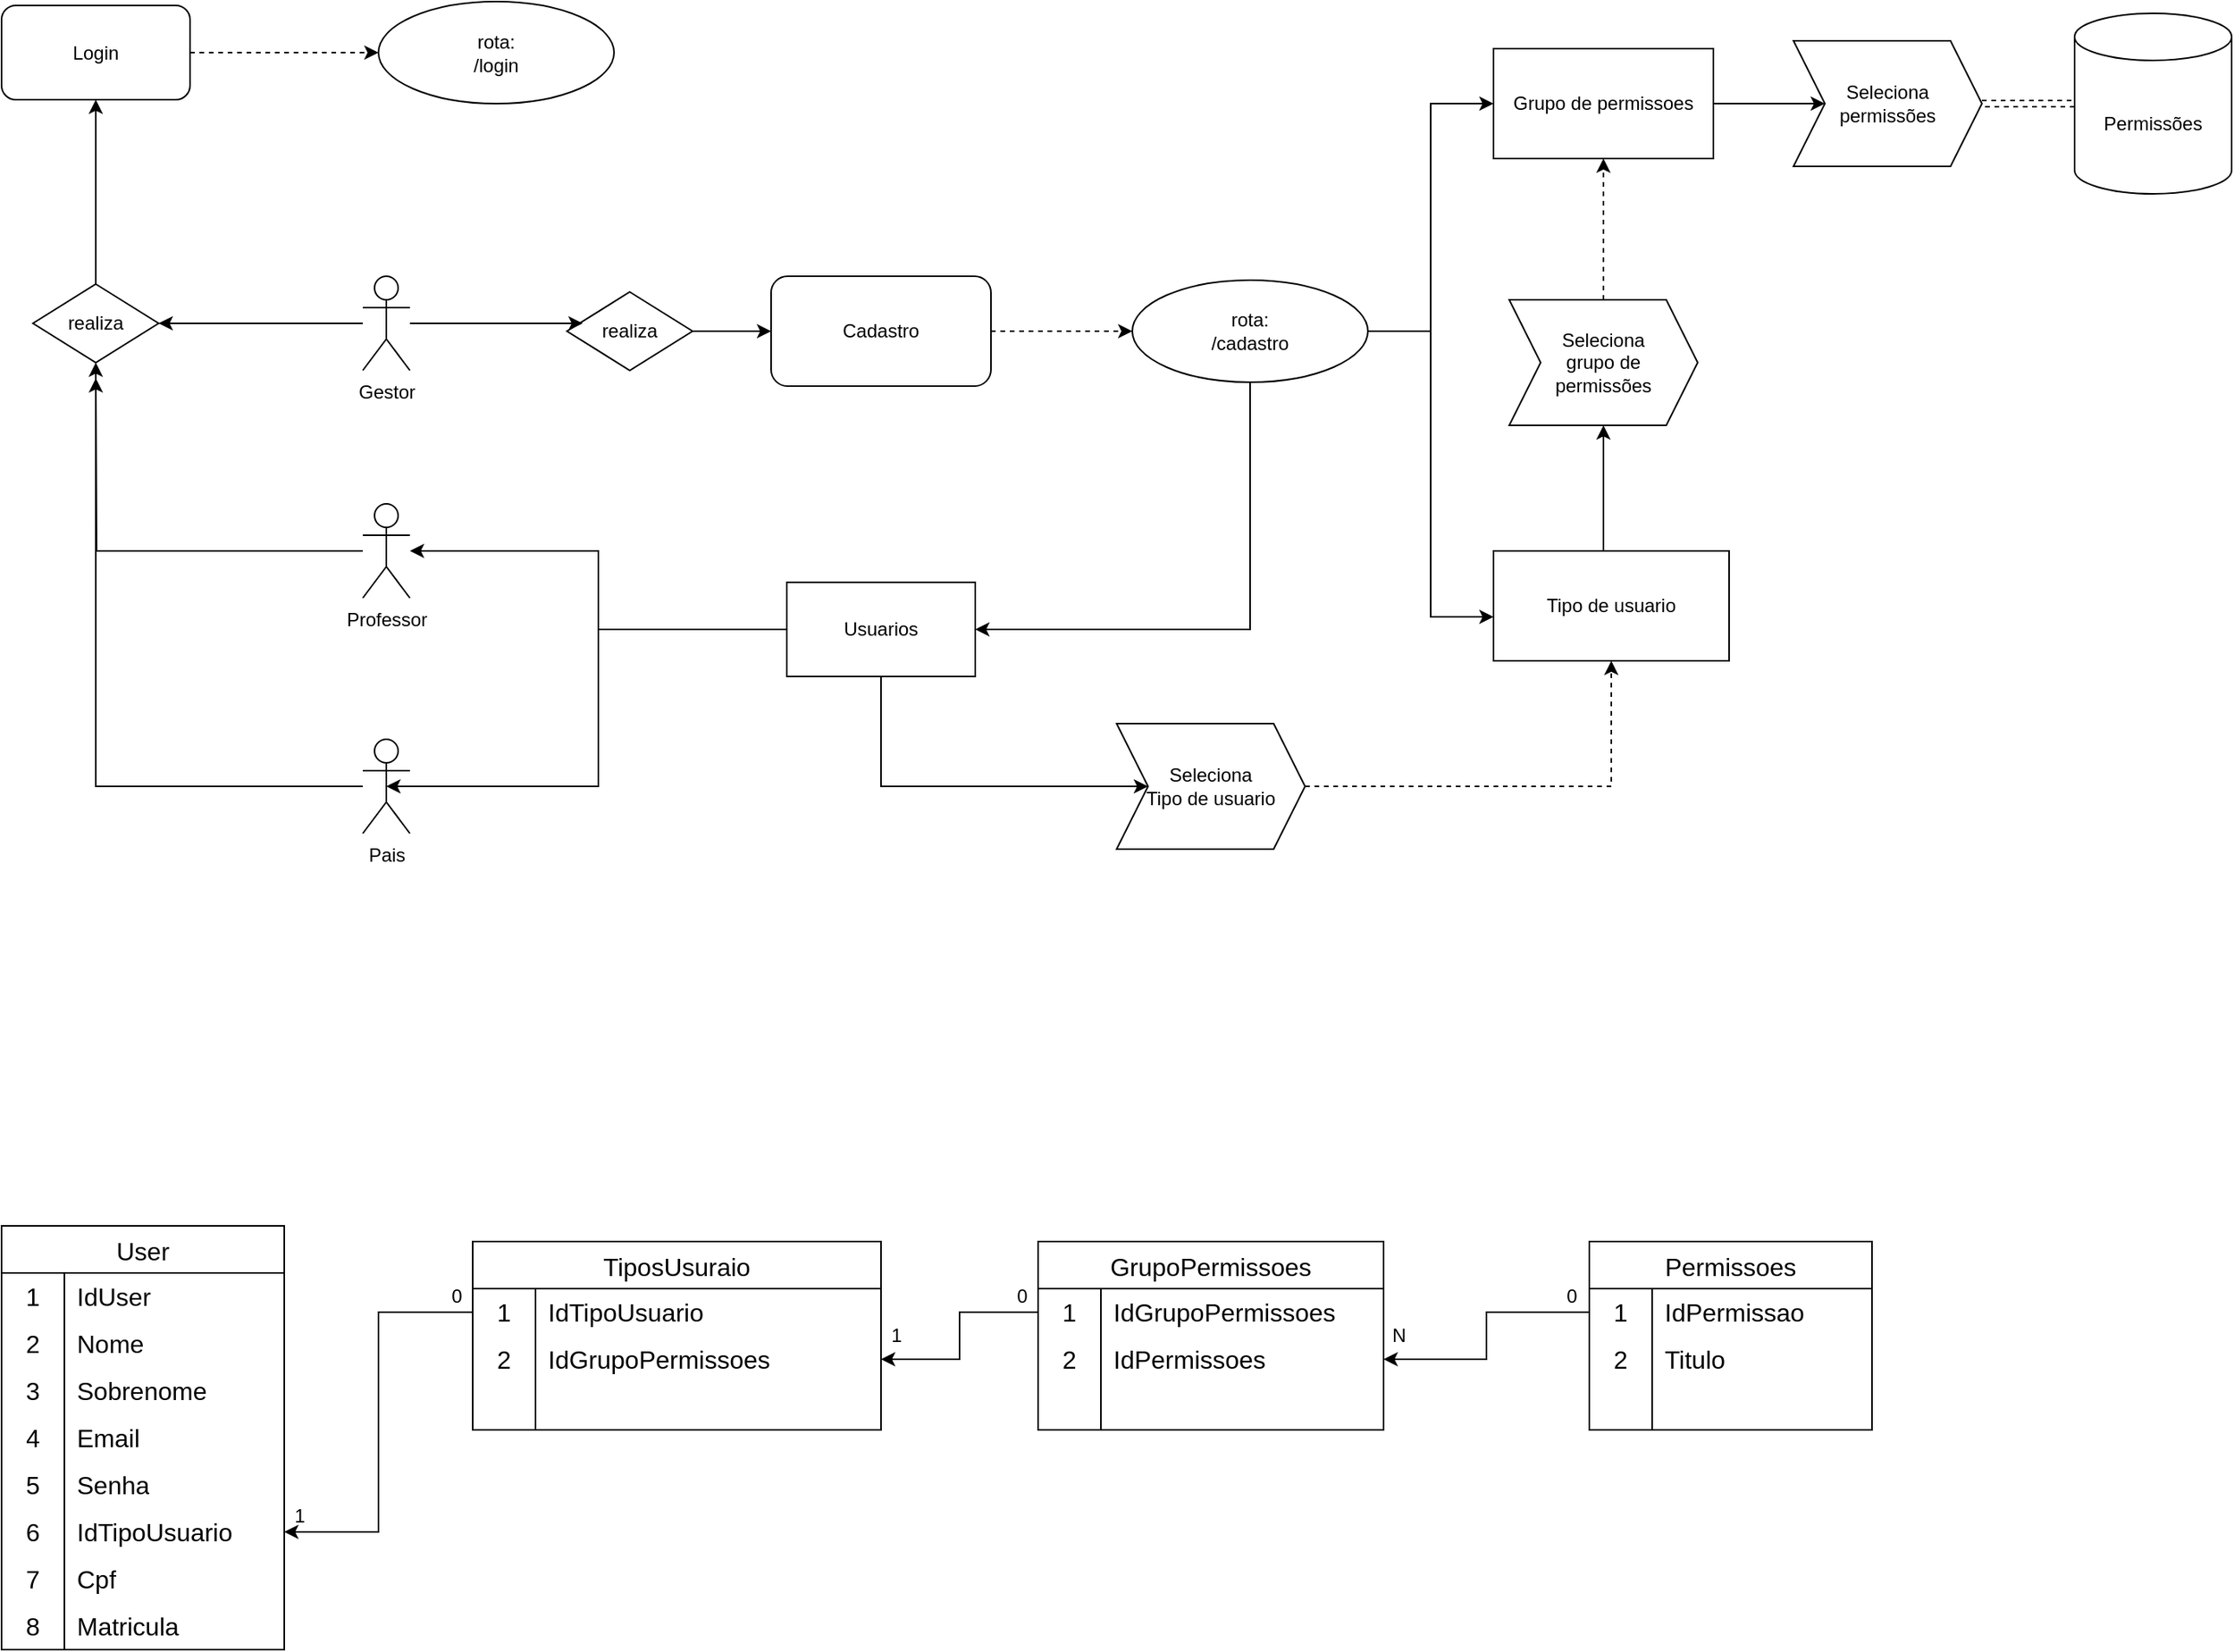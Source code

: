 <mxfile version="24.7.1" type="github">
  <diagram name="Página-1" id="xj9Nz4BdobfexnDPMyn_">
    <mxGraphModel dx="2074" dy="772" grid="1" gridSize="10" guides="1" tooltips="1" connect="1" arrows="1" fold="1" page="1" pageScale="1" pageWidth="827" pageHeight="1169" math="0" shadow="0">
      <root>
        <mxCell id="0" />
        <mxCell id="1" parent="0" />
        <mxCell id="tCXFW3yMi8JAwFWYWV_s-47" style="edgeStyle=orthogonalEdgeStyle;rounded=0;orthogonalLoop=1;jettySize=auto;html=1;" edge="1" parent="1" source="tCXFW3yMi8JAwFWYWV_s-1">
          <mxGeometry relative="1" as="geometry">
            <mxPoint x="100" y="260" as="targetPoint" />
          </mxGeometry>
        </mxCell>
        <mxCell id="tCXFW3yMi8JAwFWYWV_s-1" value="Professor" style="shape=umlActor;verticalLabelPosition=bottom;verticalAlign=top;html=1;outlineConnect=0;" vertex="1" parent="1">
          <mxGeometry x="270" y="340" width="30" height="60" as="geometry" />
        </mxCell>
        <mxCell id="tCXFW3yMi8JAwFWYWV_s-48" style="edgeStyle=orthogonalEdgeStyle;rounded=0;orthogonalLoop=1;jettySize=auto;html=1;entryX=0.5;entryY=1;entryDx=0;entryDy=0;" edge="1" parent="1" source="tCXFW3yMi8JAwFWYWV_s-2" target="tCXFW3yMi8JAwFWYWV_s-29">
          <mxGeometry relative="1" as="geometry" />
        </mxCell>
        <mxCell id="tCXFW3yMi8JAwFWYWV_s-2" value="Pais" style="shape=umlActor;verticalLabelPosition=bottom;verticalAlign=top;html=1;outlineConnect=0;" vertex="1" parent="1">
          <mxGeometry x="270" y="490" width="30" height="60" as="geometry" />
        </mxCell>
        <mxCell id="tCXFW3yMi8JAwFWYWV_s-200" style="edgeStyle=orthogonalEdgeStyle;rounded=0;orthogonalLoop=1;jettySize=auto;html=1;entryX=0;entryY=0.5;entryDx=0;entryDy=0;dashed=1;" edge="1" parent="1" source="tCXFW3yMi8JAwFWYWV_s-4" target="tCXFW3yMi8JAwFWYWV_s-121">
          <mxGeometry relative="1" as="geometry" />
        </mxCell>
        <mxCell id="tCXFW3yMi8JAwFWYWV_s-4" value="Cadastro" style="rounded=1;whiteSpace=wrap;html=1;" vertex="1" parent="1">
          <mxGeometry x="530" y="195" width="140" height="70" as="geometry" />
        </mxCell>
        <mxCell id="tCXFW3yMi8JAwFWYWV_s-41" style="edgeStyle=orthogonalEdgeStyle;rounded=0;orthogonalLoop=1;jettySize=auto;html=1;entryX=1;entryY=0.5;entryDx=0;entryDy=0;" edge="1" parent="1" source="tCXFW3yMi8JAwFWYWV_s-5" target="tCXFW3yMi8JAwFWYWV_s-29">
          <mxGeometry relative="1" as="geometry" />
        </mxCell>
        <mxCell id="tCXFW3yMi8JAwFWYWV_s-5" value="Gestor" style="shape=umlActor;verticalLabelPosition=bottom;verticalAlign=top;html=1;outlineConnect=0;" vertex="1" parent="1">
          <mxGeometry x="270" y="195" width="30" height="60" as="geometry" />
        </mxCell>
        <mxCell id="tCXFW3yMi8JAwFWYWV_s-45" style="edgeStyle=orthogonalEdgeStyle;rounded=0;orthogonalLoop=1;jettySize=auto;html=1;" edge="1" parent="1" source="tCXFW3yMi8JAwFWYWV_s-7" target="tCXFW3yMi8JAwFWYWV_s-4">
          <mxGeometry relative="1" as="geometry" />
        </mxCell>
        <mxCell id="tCXFW3yMi8JAwFWYWV_s-7" value="realiza" style="rhombus;whiteSpace=wrap;html=1;" vertex="1" parent="1">
          <mxGeometry x="400" y="205" width="80" height="50" as="geometry" />
        </mxCell>
        <mxCell id="tCXFW3yMi8JAwFWYWV_s-126" style="edgeStyle=orthogonalEdgeStyle;rounded=0;orthogonalLoop=1;jettySize=auto;html=1;entryX=0;entryY=0.5;entryDx=0;entryDy=0;dashed=1;" edge="1" parent="1" source="tCXFW3yMi8JAwFWYWV_s-19" target="tCXFW3yMi8JAwFWYWV_s-125">
          <mxGeometry relative="1" as="geometry" />
        </mxCell>
        <mxCell id="tCXFW3yMi8JAwFWYWV_s-19" value="Login" style="rounded=1;whiteSpace=wrap;html=1;" vertex="1" parent="1">
          <mxGeometry x="40" y="22.5" width="120" height="60" as="geometry" />
        </mxCell>
        <mxCell id="tCXFW3yMi8JAwFWYWV_s-42" style="edgeStyle=orthogonalEdgeStyle;rounded=0;orthogonalLoop=1;jettySize=auto;html=1;entryX=0.5;entryY=1;entryDx=0;entryDy=0;" edge="1" parent="1" source="tCXFW3yMi8JAwFWYWV_s-29" target="tCXFW3yMi8JAwFWYWV_s-19">
          <mxGeometry relative="1" as="geometry" />
        </mxCell>
        <mxCell id="tCXFW3yMi8JAwFWYWV_s-29" value="realiza" style="rhombus;whiteSpace=wrap;html=1;" vertex="1" parent="1">
          <mxGeometry x="60" y="200" width="80" height="50" as="geometry" />
        </mxCell>
        <mxCell id="tCXFW3yMi8JAwFWYWV_s-37" style="edgeStyle=orthogonalEdgeStyle;rounded=0;orthogonalLoop=1;jettySize=auto;html=1;entryX=0.125;entryY=0.4;entryDx=0;entryDy=0;entryPerimeter=0;" edge="1" parent="1" source="tCXFW3yMi8JAwFWYWV_s-5" target="tCXFW3yMi8JAwFWYWV_s-7">
          <mxGeometry relative="1" as="geometry" />
        </mxCell>
        <mxCell id="tCXFW3yMi8JAwFWYWV_s-202" style="edgeStyle=orthogonalEdgeStyle;rounded=0;orthogonalLoop=1;jettySize=auto;html=1;entryX=1;entryY=0.5;entryDx=0;entryDy=0;" edge="1" parent="1" source="tCXFW3yMi8JAwFWYWV_s-121" target="tCXFW3yMi8JAwFWYWV_s-201">
          <mxGeometry relative="1" as="geometry">
            <Array as="points">
              <mxPoint x="835" y="420" />
            </Array>
          </mxGeometry>
        </mxCell>
        <mxCell id="tCXFW3yMi8JAwFWYWV_s-210" style="edgeStyle=orthogonalEdgeStyle;rounded=0;orthogonalLoop=1;jettySize=auto;html=1;entryX=0;entryY=0.5;entryDx=0;entryDy=0;" edge="1" parent="1" source="tCXFW3yMi8JAwFWYWV_s-121" target="tCXFW3yMi8JAwFWYWV_s-206">
          <mxGeometry relative="1" as="geometry" />
        </mxCell>
        <mxCell id="tCXFW3yMi8JAwFWYWV_s-121" value="&lt;div&gt;rota:&lt;/div&gt;&lt;div&gt;/cadastro&lt;/div&gt;" style="ellipse;whiteSpace=wrap;html=1;" vertex="1" parent="1">
          <mxGeometry x="760" y="197.5" width="150" height="65" as="geometry" />
        </mxCell>
        <mxCell id="tCXFW3yMi8JAwFWYWV_s-125" value="&lt;div&gt;rota:&lt;/div&gt;&lt;div&gt;/login&lt;/div&gt;" style="ellipse;whiteSpace=wrap;html=1;" vertex="1" parent="1">
          <mxGeometry x="280" y="20" width="150" height="65" as="geometry" />
        </mxCell>
        <mxCell id="tCXFW3yMi8JAwFWYWV_s-127" value="User" style="shape=table;startSize=30;container=1;collapsible=0;childLayout=tableLayout;fixedRows=1;rowLines=0;fontStyle=0;strokeColor=default;fontSize=16;" vertex="1" parent="1">
          <mxGeometry x="40" y="800" width="180" height="270" as="geometry" />
        </mxCell>
        <mxCell id="tCXFW3yMi8JAwFWYWV_s-128" value="" style="shape=tableRow;horizontal=0;startSize=0;swimlaneHead=0;swimlaneBody=0;top=0;left=0;bottom=0;right=0;collapsible=0;dropTarget=0;fillColor=none;points=[[0,0.5],[1,0.5]];portConstraint=eastwest;strokeColor=inherit;fontSize=16;" vertex="1" parent="tCXFW3yMi8JAwFWYWV_s-127">
          <mxGeometry y="30" width="180" height="30" as="geometry" />
        </mxCell>
        <mxCell id="tCXFW3yMi8JAwFWYWV_s-129" value="1" style="shape=partialRectangle;html=1;whiteSpace=wrap;connectable=0;fillColor=none;top=0;left=0;bottom=0;right=0;overflow=hidden;pointerEvents=1;strokeColor=inherit;fontSize=16;" vertex="1" parent="tCXFW3yMi8JAwFWYWV_s-128">
          <mxGeometry width="40" height="30" as="geometry">
            <mxRectangle width="40" height="30" as="alternateBounds" />
          </mxGeometry>
        </mxCell>
        <mxCell id="tCXFW3yMi8JAwFWYWV_s-130" value="IdUser" style="shape=partialRectangle;html=1;whiteSpace=wrap;connectable=0;fillColor=none;top=0;left=0;bottom=0;right=0;align=left;spacingLeft=6;overflow=hidden;strokeColor=inherit;fontSize=16;" vertex="1" parent="tCXFW3yMi8JAwFWYWV_s-128">
          <mxGeometry x="40" width="140" height="30" as="geometry">
            <mxRectangle width="140" height="30" as="alternateBounds" />
          </mxGeometry>
        </mxCell>
        <mxCell id="tCXFW3yMi8JAwFWYWV_s-182" value="" style="shape=tableRow;horizontal=0;startSize=0;swimlaneHead=0;swimlaneBody=0;top=0;left=0;bottom=0;right=0;collapsible=0;dropTarget=0;fillColor=none;points=[[0,0.5],[1,0.5]];portConstraint=eastwest;strokeColor=inherit;fontSize=16;" vertex="1" parent="tCXFW3yMi8JAwFWYWV_s-127">
          <mxGeometry y="60" width="180" height="30" as="geometry" />
        </mxCell>
        <mxCell id="tCXFW3yMi8JAwFWYWV_s-183" value="2" style="shape=partialRectangle;html=1;whiteSpace=wrap;connectable=0;fillColor=none;top=0;left=0;bottom=0;right=0;overflow=hidden;pointerEvents=1;strokeColor=inherit;fontSize=16;" vertex="1" parent="tCXFW3yMi8JAwFWYWV_s-182">
          <mxGeometry width="40" height="30" as="geometry">
            <mxRectangle width="40" height="30" as="alternateBounds" />
          </mxGeometry>
        </mxCell>
        <mxCell id="tCXFW3yMi8JAwFWYWV_s-184" value="Nome" style="shape=partialRectangle;html=1;whiteSpace=wrap;connectable=0;fillColor=none;top=0;left=0;bottom=0;right=0;align=left;spacingLeft=6;overflow=hidden;strokeColor=inherit;fontSize=16;" vertex="1" parent="tCXFW3yMi8JAwFWYWV_s-182">
          <mxGeometry x="40" width="140" height="30" as="geometry">
            <mxRectangle width="140" height="30" as="alternateBounds" />
          </mxGeometry>
        </mxCell>
        <mxCell id="tCXFW3yMi8JAwFWYWV_s-131" value="" style="shape=tableRow;horizontal=0;startSize=0;swimlaneHead=0;swimlaneBody=0;top=0;left=0;bottom=0;right=0;collapsible=0;dropTarget=0;fillColor=none;points=[[0,0.5],[1,0.5]];portConstraint=eastwest;strokeColor=inherit;fontSize=16;" vertex="1" parent="tCXFW3yMi8JAwFWYWV_s-127">
          <mxGeometry y="90" width="180" height="30" as="geometry" />
        </mxCell>
        <mxCell id="tCXFW3yMi8JAwFWYWV_s-132" value="3" style="shape=partialRectangle;html=1;whiteSpace=wrap;connectable=0;fillColor=none;top=0;left=0;bottom=0;right=0;overflow=hidden;strokeColor=inherit;fontSize=16;" vertex="1" parent="tCXFW3yMi8JAwFWYWV_s-131">
          <mxGeometry width="40" height="30" as="geometry">
            <mxRectangle width="40" height="30" as="alternateBounds" />
          </mxGeometry>
        </mxCell>
        <mxCell id="tCXFW3yMi8JAwFWYWV_s-133" value="Sobrenome" style="shape=partialRectangle;html=1;whiteSpace=wrap;connectable=0;fillColor=none;top=0;left=0;bottom=0;right=0;align=left;spacingLeft=6;overflow=hidden;strokeColor=inherit;fontSize=16;" vertex="1" parent="tCXFW3yMi8JAwFWYWV_s-131">
          <mxGeometry x="40" width="140" height="30" as="geometry">
            <mxRectangle width="140" height="30" as="alternateBounds" />
          </mxGeometry>
        </mxCell>
        <mxCell id="tCXFW3yMi8JAwFWYWV_s-134" value="" style="shape=tableRow;horizontal=0;startSize=0;swimlaneHead=0;swimlaneBody=0;top=0;left=0;bottom=0;right=0;collapsible=0;dropTarget=0;fillColor=none;points=[[0,0.5],[1,0.5]];portConstraint=eastwest;strokeColor=inherit;fontSize=16;" vertex="1" parent="tCXFW3yMi8JAwFWYWV_s-127">
          <mxGeometry y="120" width="180" height="30" as="geometry" />
        </mxCell>
        <mxCell id="tCXFW3yMi8JAwFWYWV_s-135" value="4" style="shape=partialRectangle;html=1;whiteSpace=wrap;connectable=0;fillColor=none;top=0;left=0;bottom=0;right=0;overflow=hidden;strokeColor=inherit;fontSize=16;" vertex="1" parent="tCXFW3yMi8JAwFWYWV_s-134">
          <mxGeometry width="40" height="30" as="geometry">
            <mxRectangle width="40" height="30" as="alternateBounds" />
          </mxGeometry>
        </mxCell>
        <mxCell id="tCXFW3yMi8JAwFWYWV_s-136" value="Email" style="shape=partialRectangle;html=1;whiteSpace=wrap;connectable=0;fillColor=none;top=0;left=0;bottom=0;right=0;align=left;spacingLeft=6;overflow=hidden;strokeColor=inherit;fontSize=16;" vertex="1" parent="tCXFW3yMi8JAwFWYWV_s-134">
          <mxGeometry x="40" width="140" height="30" as="geometry">
            <mxRectangle width="140" height="30" as="alternateBounds" />
          </mxGeometry>
        </mxCell>
        <mxCell id="tCXFW3yMi8JAwFWYWV_s-137" value="" style="shape=tableRow;horizontal=0;startSize=0;swimlaneHead=0;swimlaneBody=0;top=0;left=0;bottom=0;right=0;collapsible=0;dropTarget=0;fillColor=none;points=[[0,0.5],[1,0.5]];portConstraint=eastwest;strokeColor=inherit;fontSize=16;" vertex="1" parent="tCXFW3yMi8JAwFWYWV_s-127">
          <mxGeometry y="150" width="180" height="30" as="geometry" />
        </mxCell>
        <mxCell id="tCXFW3yMi8JAwFWYWV_s-138" value="5" style="shape=partialRectangle;html=1;whiteSpace=wrap;connectable=0;fillColor=none;top=0;left=0;bottom=0;right=0;overflow=hidden;strokeColor=inherit;fontSize=16;" vertex="1" parent="tCXFW3yMi8JAwFWYWV_s-137">
          <mxGeometry width="40" height="30" as="geometry">
            <mxRectangle width="40" height="30" as="alternateBounds" />
          </mxGeometry>
        </mxCell>
        <mxCell id="tCXFW3yMi8JAwFWYWV_s-139" value="Senha" style="shape=partialRectangle;html=1;whiteSpace=wrap;connectable=0;fillColor=none;top=0;left=0;bottom=0;right=0;align=left;spacingLeft=6;overflow=hidden;strokeColor=inherit;fontSize=16;" vertex="1" parent="tCXFW3yMi8JAwFWYWV_s-137">
          <mxGeometry x="40" width="140" height="30" as="geometry">
            <mxRectangle width="140" height="30" as="alternateBounds" />
          </mxGeometry>
        </mxCell>
        <mxCell id="tCXFW3yMi8JAwFWYWV_s-140" value="" style="shape=tableRow;horizontal=0;startSize=0;swimlaneHead=0;swimlaneBody=0;top=0;left=0;bottom=0;right=0;collapsible=0;dropTarget=0;fillColor=none;points=[[0,0.5],[1,0.5]];portConstraint=eastwest;strokeColor=inherit;fontSize=16;" vertex="1" parent="tCXFW3yMi8JAwFWYWV_s-127">
          <mxGeometry y="180" width="180" height="30" as="geometry" />
        </mxCell>
        <mxCell id="tCXFW3yMi8JAwFWYWV_s-141" value="6" style="shape=partialRectangle;html=1;whiteSpace=wrap;connectable=0;fillColor=none;top=0;left=0;bottom=0;right=0;overflow=hidden;strokeColor=inherit;fontSize=16;" vertex="1" parent="tCXFW3yMi8JAwFWYWV_s-140">
          <mxGeometry width="40" height="30" as="geometry">
            <mxRectangle width="40" height="30" as="alternateBounds" />
          </mxGeometry>
        </mxCell>
        <mxCell id="tCXFW3yMi8JAwFWYWV_s-142" value="IdTipoUsuario" style="shape=partialRectangle;html=1;whiteSpace=wrap;connectable=0;fillColor=none;top=0;left=0;bottom=0;right=0;align=left;spacingLeft=6;overflow=hidden;strokeColor=inherit;fontSize=16;" vertex="1" parent="tCXFW3yMi8JAwFWYWV_s-140">
          <mxGeometry x="40" width="140" height="30" as="geometry">
            <mxRectangle width="140" height="30" as="alternateBounds" />
          </mxGeometry>
        </mxCell>
        <mxCell id="tCXFW3yMi8JAwFWYWV_s-220" value="" style="shape=tableRow;horizontal=0;startSize=0;swimlaneHead=0;swimlaneBody=0;top=0;left=0;bottom=0;right=0;collapsible=0;dropTarget=0;fillColor=none;points=[[0,0.5],[1,0.5]];portConstraint=eastwest;strokeColor=inherit;fontSize=16;" vertex="1" parent="tCXFW3yMi8JAwFWYWV_s-127">
          <mxGeometry y="210" width="180" height="30" as="geometry" />
        </mxCell>
        <mxCell id="tCXFW3yMi8JAwFWYWV_s-221" value="7" style="shape=partialRectangle;html=1;whiteSpace=wrap;connectable=0;fillColor=none;top=0;left=0;bottom=0;right=0;overflow=hidden;strokeColor=inherit;fontSize=16;" vertex="1" parent="tCXFW3yMi8JAwFWYWV_s-220">
          <mxGeometry width="40" height="30" as="geometry">
            <mxRectangle width="40" height="30" as="alternateBounds" />
          </mxGeometry>
        </mxCell>
        <mxCell id="tCXFW3yMi8JAwFWYWV_s-222" value="Cpf" style="shape=partialRectangle;html=1;whiteSpace=wrap;connectable=0;fillColor=none;top=0;left=0;bottom=0;right=0;align=left;spacingLeft=6;overflow=hidden;strokeColor=inherit;fontSize=16;" vertex="1" parent="tCXFW3yMi8JAwFWYWV_s-220">
          <mxGeometry x="40" width="140" height="30" as="geometry">
            <mxRectangle width="140" height="30" as="alternateBounds" />
          </mxGeometry>
        </mxCell>
        <mxCell id="tCXFW3yMi8JAwFWYWV_s-223" value="" style="shape=tableRow;horizontal=0;startSize=0;swimlaneHead=0;swimlaneBody=0;top=0;left=0;bottom=0;right=0;collapsible=0;dropTarget=0;fillColor=none;points=[[0,0.5],[1,0.5]];portConstraint=eastwest;strokeColor=inherit;fontSize=16;" vertex="1" parent="tCXFW3yMi8JAwFWYWV_s-127">
          <mxGeometry y="240" width="180" height="30" as="geometry" />
        </mxCell>
        <mxCell id="tCXFW3yMi8JAwFWYWV_s-224" value="8" style="shape=partialRectangle;html=1;whiteSpace=wrap;connectable=0;fillColor=none;top=0;left=0;bottom=0;right=0;overflow=hidden;strokeColor=inherit;fontSize=16;" vertex="1" parent="tCXFW3yMi8JAwFWYWV_s-223">
          <mxGeometry width="40" height="30" as="geometry">
            <mxRectangle width="40" height="30" as="alternateBounds" />
          </mxGeometry>
        </mxCell>
        <mxCell id="tCXFW3yMi8JAwFWYWV_s-225" value="Matricula" style="shape=partialRectangle;html=1;whiteSpace=wrap;connectable=0;fillColor=none;top=0;left=0;bottom=0;right=0;align=left;spacingLeft=6;overflow=hidden;strokeColor=inherit;fontSize=16;" vertex="1" parent="tCXFW3yMi8JAwFWYWV_s-223">
          <mxGeometry x="40" width="140" height="30" as="geometry">
            <mxRectangle width="140" height="30" as="alternateBounds" />
          </mxGeometry>
        </mxCell>
        <mxCell id="tCXFW3yMi8JAwFWYWV_s-143" value="TiposUsuraio" style="shape=table;startSize=30;container=1;collapsible=0;childLayout=tableLayout;fixedRows=1;rowLines=0;fontStyle=0;strokeColor=default;fontSize=16;" vertex="1" parent="1">
          <mxGeometry x="340" y="810" width="260" height="120" as="geometry" />
        </mxCell>
        <mxCell id="tCXFW3yMi8JAwFWYWV_s-144" value="" style="shape=tableRow;horizontal=0;startSize=0;swimlaneHead=0;swimlaneBody=0;top=0;left=0;bottom=0;right=0;collapsible=0;dropTarget=0;fillColor=none;points=[[0,0.5],[1,0.5]];portConstraint=eastwest;strokeColor=inherit;fontSize=16;" vertex="1" parent="tCXFW3yMi8JAwFWYWV_s-143">
          <mxGeometry y="30" width="260" height="30" as="geometry" />
        </mxCell>
        <mxCell id="tCXFW3yMi8JAwFWYWV_s-145" value="1" style="shape=partialRectangle;html=1;whiteSpace=wrap;connectable=0;fillColor=none;top=0;left=0;bottom=0;right=0;overflow=hidden;pointerEvents=1;strokeColor=inherit;fontSize=16;" vertex="1" parent="tCXFW3yMi8JAwFWYWV_s-144">
          <mxGeometry width="40" height="30" as="geometry">
            <mxRectangle width="40" height="30" as="alternateBounds" />
          </mxGeometry>
        </mxCell>
        <mxCell id="tCXFW3yMi8JAwFWYWV_s-146" value="IdTipoUsuario" style="shape=partialRectangle;html=1;whiteSpace=wrap;connectable=0;fillColor=none;top=0;left=0;bottom=0;right=0;align=left;spacingLeft=6;overflow=hidden;strokeColor=inherit;fontSize=16;" vertex="1" parent="tCXFW3yMi8JAwFWYWV_s-144">
          <mxGeometry x="40" width="220" height="30" as="geometry">
            <mxRectangle width="220" height="30" as="alternateBounds" />
          </mxGeometry>
        </mxCell>
        <mxCell id="tCXFW3yMi8JAwFWYWV_s-147" value="" style="shape=tableRow;horizontal=0;startSize=0;swimlaneHead=0;swimlaneBody=0;top=0;left=0;bottom=0;right=0;collapsible=0;dropTarget=0;fillColor=none;points=[[0,0.5],[1,0.5]];portConstraint=eastwest;strokeColor=inherit;fontSize=16;" vertex="1" parent="tCXFW3yMi8JAwFWYWV_s-143">
          <mxGeometry y="60" width="260" height="30" as="geometry" />
        </mxCell>
        <mxCell id="tCXFW3yMi8JAwFWYWV_s-148" value="2" style="shape=partialRectangle;html=1;whiteSpace=wrap;connectable=0;fillColor=none;top=0;left=0;bottom=0;right=0;overflow=hidden;strokeColor=inherit;fontSize=16;" vertex="1" parent="tCXFW3yMi8JAwFWYWV_s-147">
          <mxGeometry width="40" height="30" as="geometry">
            <mxRectangle width="40" height="30" as="alternateBounds" />
          </mxGeometry>
        </mxCell>
        <mxCell id="tCXFW3yMi8JAwFWYWV_s-149" value="IdGrupoPermissoes" style="shape=partialRectangle;html=1;whiteSpace=wrap;connectable=0;fillColor=none;top=0;left=0;bottom=0;right=0;align=left;spacingLeft=6;overflow=hidden;strokeColor=inherit;fontSize=16;" vertex="1" parent="tCXFW3yMi8JAwFWYWV_s-147">
          <mxGeometry x="40" width="220" height="30" as="geometry">
            <mxRectangle width="220" height="30" as="alternateBounds" />
          </mxGeometry>
        </mxCell>
        <mxCell id="tCXFW3yMi8JAwFWYWV_s-150" value="" style="shape=tableRow;horizontal=0;startSize=0;swimlaneHead=0;swimlaneBody=0;top=0;left=0;bottom=0;right=0;collapsible=0;dropTarget=0;fillColor=none;points=[[0,0.5],[1,0.5]];portConstraint=eastwest;strokeColor=inherit;fontSize=16;" vertex="1" parent="tCXFW3yMi8JAwFWYWV_s-143">
          <mxGeometry y="90" width="260" height="30" as="geometry" />
        </mxCell>
        <mxCell id="tCXFW3yMi8JAwFWYWV_s-151" value="" style="shape=partialRectangle;html=1;whiteSpace=wrap;connectable=0;fillColor=none;top=0;left=0;bottom=0;right=0;overflow=hidden;strokeColor=inherit;fontSize=16;" vertex="1" parent="tCXFW3yMi8JAwFWYWV_s-150">
          <mxGeometry width="40" height="30" as="geometry">
            <mxRectangle width="40" height="30" as="alternateBounds" />
          </mxGeometry>
        </mxCell>
        <mxCell id="tCXFW3yMi8JAwFWYWV_s-152" value="" style="shape=partialRectangle;html=1;whiteSpace=wrap;connectable=0;fillColor=none;top=0;left=0;bottom=0;right=0;align=left;spacingLeft=6;overflow=hidden;strokeColor=inherit;fontSize=16;" vertex="1" parent="tCXFW3yMi8JAwFWYWV_s-150">
          <mxGeometry x="40" width="220" height="30" as="geometry">
            <mxRectangle width="220" height="30" as="alternateBounds" />
          </mxGeometry>
        </mxCell>
        <mxCell id="tCXFW3yMi8JAwFWYWV_s-160" value="Permissoes" style="shape=table;startSize=30;container=1;collapsible=0;childLayout=tableLayout;fixedRows=1;rowLines=0;fontStyle=0;strokeColor=default;fontSize=16;" vertex="1" parent="1">
          <mxGeometry x="1051" y="810" width="180" height="120" as="geometry" />
        </mxCell>
        <mxCell id="tCXFW3yMi8JAwFWYWV_s-161" value="" style="shape=tableRow;horizontal=0;startSize=0;swimlaneHead=0;swimlaneBody=0;top=0;left=0;bottom=0;right=0;collapsible=0;dropTarget=0;fillColor=none;points=[[0,0.5],[1,0.5]];portConstraint=eastwest;strokeColor=inherit;fontSize=16;" vertex="1" parent="tCXFW3yMi8JAwFWYWV_s-160">
          <mxGeometry y="30" width="180" height="30" as="geometry" />
        </mxCell>
        <mxCell id="tCXFW3yMi8JAwFWYWV_s-162" value="1" style="shape=partialRectangle;html=1;whiteSpace=wrap;connectable=0;fillColor=none;top=0;left=0;bottom=0;right=0;overflow=hidden;pointerEvents=1;strokeColor=inherit;fontSize=16;" vertex="1" parent="tCXFW3yMi8JAwFWYWV_s-161">
          <mxGeometry width="40" height="30" as="geometry">
            <mxRectangle width="40" height="30" as="alternateBounds" />
          </mxGeometry>
        </mxCell>
        <mxCell id="tCXFW3yMi8JAwFWYWV_s-163" value="IdPermissao" style="shape=partialRectangle;html=1;whiteSpace=wrap;connectable=0;fillColor=none;top=0;left=0;bottom=0;right=0;align=left;spacingLeft=6;overflow=hidden;strokeColor=inherit;fontSize=16;" vertex="1" parent="tCXFW3yMi8JAwFWYWV_s-161">
          <mxGeometry x="40" width="140" height="30" as="geometry">
            <mxRectangle width="140" height="30" as="alternateBounds" />
          </mxGeometry>
        </mxCell>
        <mxCell id="tCXFW3yMi8JAwFWYWV_s-164" value="" style="shape=tableRow;horizontal=0;startSize=0;swimlaneHead=0;swimlaneBody=0;top=0;left=0;bottom=0;right=0;collapsible=0;dropTarget=0;fillColor=none;points=[[0,0.5],[1,0.5]];portConstraint=eastwest;strokeColor=inherit;fontSize=16;" vertex="1" parent="tCXFW3yMi8JAwFWYWV_s-160">
          <mxGeometry y="60" width="180" height="30" as="geometry" />
        </mxCell>
        <mxCell id="tCXFW3yMi8JAwFWYWV_s-165" value="2" style="shape=partialRectangle;html=1;whiteSpace=wrap;connectable=0;fillColor=none;top=0;left=0;bottom=0;right=0;overflow=hidden;strokeColor=inherit;fontSize=16;" vertex="1" parent="tCXFW3yMi8JAwFWYWV_s-164">
          <mxGeometry width="40" height="30" as="geometry">
            <mxRectangle width="40" height="30" as="alternateBounds" />
          </mxGeometry>
        </mxCell>
        <mxCell id="tCXFW3yMi8JAwFWYWV_s-166" value="&lt;div&gt;Titulo&lt;/div&gt;" style="shape=partialRectangle;html=1;whiteSpace=wrap;connectable=0;fillColor=none;top=0;left=0;bottom=0;right=0;align=left;spacingLeft=6;overflow=hidden;strokeColor=inherit;fontSize=16;" vertex="1" parent="tCXFW3yMi8JAwFWYWV_s-164">
          <mxGeometry x="40" width="140" height="30" as="geometry">
            <mxRectangle width="140" height="30" as="alternateBounds" />
          </mxGeometry>
        </mxCell>
        <mxCell id="tCXFW3yMi8JAwFWYWV_s-167" value="" style="shape=tableRow;horizontal=0;startSize=0;swimlaneHead=0;swimlaneBody=0;top=0;left=0;bottom=0;right=0;collapsible=0;dropTarget=0;fillColor=none;points=[[0,0.5],[1,0.5]];portConstraint=eastwest;strokeColor=inherit;fontSize=16;" vertex="1" parent="tCXFW3yMi8JAwFWYWV_s-160">
          <mxGeometry y="90" width="180" height="30" as="geometry" />
        </mxCell>
        <mxCell id="tCXFW3yMi8JAwFWYWV_s-168" value="" style="shape=partialRectangle;html=1;whiteSpace=wrap;connectable=0;fillColor=none;top=0;left=0;bottom=0;right=0;overflow=hidden;strokeColor=inherit;fontSize=16;" vertex="1" parent="tCXFW3yMi8JAwFWYWV_s-167">
          <mxGeometry width="40" height="30" as="geometry">
            <mxRectangle width="40" height="30" as="alternateBounds" />
          </mxGeometry>
        </mxCell>
        <mxCell id="tCXFW3yMi8JAwFWYWV_s-169" value="" style="shape=partialRectangle;html=1;whiteSpace=wrap;connectable=0;fillColor=none;top=0;left=0;bottom=0;right=0;align=left;spacingLeft=6;overflow=hidden;strokeColor=inherit;fontSize=16;" vertex="1" parent="tCXFW3yMi8JAwFWYWV_s-167">
          <mxGeometry x="40" width="140" height="30" as="geometry">
            <mxRectangle width="140" height="30" as="alternateBounds" />
          </mxGeometry>
        </mxCell>
        <mxCell id="tCXFW3yMi8JAwFWYWV_s-170" value="GrupoPermissoes" style="shape=table;startSize=30;container=1;collapsible=0;childLayout=tableLayout;fixedRows=1;rowLines=0;fontStyle=0;strokeColor=default;fontSize=16;" vertex="1" parent="1">
          <mxGeometry x="700" y="810" width="220" height="120" as="geometry" />
        </mxCell>
        <mxCell id="tCXFW3yMi8JAwFWYWV_s-171" value="" style="shape=tableRow;horizontal=0;startSize=0;swimlaneHead=0;swimlaneBody=0;top=0;left=0;bottom=0;right=0;collapsible=0;dropTarget=0;fillColor=none;points=[[0,0.5],[1,0.5]];portConstraint=eastwest;strokeColor=inherit;fontSize=16;" vertex="1" parent="tCXFW3yMi8JAwFWYWV_s-170">
          <mxGeometry y="30" width="220" height="30" as="geometry" />
        </mxCell>
        <mxCell id="tCXFW3yMi8JAwFWYWV_s-172" value="1" style="shape=partialRectangle;html=1;whiteSpace=wrap;connectable=0;fillColor=none;top=0;left=0;bottom=0;right=0;overflow=hidden;pointerEvents=1;strokeColor=inherit;fontSize=16;" vertex="1" parent="tCXFW3yMi8JAwFWYWV_s-171">
          <mxGeometry width="40" height="30" as="geometry">
            <mxRectangle width="40" height="30" as="alternateBounds" />
          </mxGeometry>
        </mxCell>
        <mxCell id="tCXFW3yMi8JAwFWYWV_s-173" value="IdGrupoPermissoes" style="shape=partialRectangle;html=1;whiteSpace=wrap;connectable=0;fillColor=none;top=0;left=0;bottom=0;right=0;align=left;spacingLeft=6;overflow=hidden;strokeColor=inherit;fontSize=16;" vertex="1" parent="tCXFW3yMi8JAwFWYWV_s-171">
          <mxGeometry x="40" width="180" height="30" as="geometry">
            <mxRectangle width="180" height="30" as="alternateBounds" />
          </mxGeometry>
        </mxCell>
        <mxCell id="tCXFW3yMi8JAwFWYWV_s-174" value="" style="shape=tableRow;horizontal=0;startSize=0;swimlaneHead=0;swimlaneBody=0;top=0;left=0;bottom=0;right=0;collapsible=0;dropTarget=0;fillColor=none;points=[[0,0.5],[1,0.5]];portConstraint=eastwest;strokeColor=inherit;fontSize=16;" vertex="1" parent="tCXFW3yMi8JAwFWYWV_s-170">
          <mxGeometry y="60" width="220" height="30" as="geometry" />
        </mxCell>
        <mxCell id="tCXFW3yMi8JAwFWYWV_s-175" value="2" style="shape=partialRectangle;html=1;whiteSpace=wrap;connectable=0;fillColor=none;top=0;left=0;bottom=0;right=0;overflow=hidden;strokeColor=inherit;fontSize=16;" vertex="1" parent="tCXFW3yMi8JAwFWYWV_s-174">
          <mxGeometry width="40" height="30" as="geometry">
            <mxRectangle width="40" height="30" as="alternateBounds" />
          </mxGeometry>
        </mxCell>
        <mxCell id="tCXFW3yMi8JAwFWYWV_s-176" value="IdPermissoes" style="shape=partialRectangle;html=1;whiteSpace=wrap;connectable=0;fillColor=none;top=0;left=0;bottom=0;right=0;align=left;spacingLeft=6;overflow=hidden;strokeColor=inherit;fontSize=16;" vertex="1" parent="tCXFW3yMi8JAwFWYWV_s-174">
          <mxGeometry x="40" width="180" height="30" as="geometry">
            <mxRectangle width="180" height="30" as="alternateBounds" />
          </mxGeometry>
        </mxCell>
        <mxCell id="tCXFW3yMi8JAwFWYWV_s-177" value="" style="shape=tableRow;horizontal=0;startSize=0;swimlaneHead=0;swimlaneBody=0;top=0;left=0;bottom=0;right=0;collapsible=0;dropTarget=0;fillColor=none;points=[[0,0.5],[1,0.5]];portConstraint=eastwest;strokeColor=inherit;fontSize=16;" vertex="1" parent="tCXFW3yMi8JAwFWYWV_s-170">
          <mxGeometry y="90" width="220" height="30" as="geometry" />
        </mxCell>
        <mxCell id="tCXFW3yMi8JAwFWYWV_s-178" value="" style="shape=partialRectangle;html=1;whiteSpace=wrap;connectable=0;fillColor=none;top=0;left=0;bottom=0;right=0;overflow=hidden;strokeColor=inherit;fontSize=16;" vertex="1" parent="tCXFW3yMi8JAwFWYWV_s-177">
          <mxGeometry width="40" height="30" as="geometry">
            <mxRectangle width="40" height="30" as="alternateBounds" />
          </mxGeometry>
        </mxCell>
        <mxCell id="tCXFW3yMi8JAwFWYWV_s-179" value="" style="shape=partialRectangle;html=1;whiteSpace=wrap;connectable=0;fillColor=none;top=0;left=0;bottom=0;right=0;align=left;spacingLeft=6;overflow=hidden;strokeColor=inherit;fontSize=16;" vertex="1" parent="tCXFW3yMi8JAwFWYWV_s-177">
          <mxGeometry x="40" width="180" height="30" as="geometry">
            <mxRectangle width="180" height="30" as="alternateBounds" />
          </mxGeometry>
        </mxCell>
        <mxCell id="tCXFW3yMi8JAwFWYWV_s-185" style="edgeStyle=orthogonalEdgeStyle;rounded=0;orthogonalLoop=1;jettySize=auto;html=1;entryX=1;entryY=0.5;entryDx=0;entryDy=0;" edge="1" parent="1" source="tCXFW3yMi8JAwFWYWV_s-144" target="tCXFW3yMi8JAwFWYWV_s-140">
          <mxGeometry relative="1" as="geometry" />
        </mxCell>
        <mxCell id="tCXFW3yMi8JAwFWYWV_s-186" style="edgeStyle=orthogonalEdgeStyle;rounded=0;orthogonalLoop=1;jettySize=auto;html=1;" edge="1" parent="1" source="tCXFW3yMi8JAwFWYWV_s-171" target="tCXFW3yMi8JAwFWYWV_s-147">
          <mxGeometry relative="1" as="geometry" />
        </mxCell>
        <mxCell id="tCXFW3yMi8JAwFWYWV_s-187" style="edgeStyle=orthogonalEdgeStyle;rounded=0;orthogonalLoop=1;jettySize=auto;html=1;entryX=1;entryY=0.5;entryDx=0;entryDy=0;" edge="1" parent="1" source="tCXFW3yMi8JAwFWYWV_s-161" target="tCXFW3yMi8JAwFWYWV_s-174">
          <mxGeometry relative="1" as="geometry" />
        </mxCell>
        <mxCell id="tCXFW3yMi8JAwFWYWV_s-189" value="1" style="text;html=1;align=center;verticalAlign=middle;whiteSpace=wrap;rounded=0;" vertex="1" parent="1">
          <mxGeometry x="200" y="970" width="60" height="30" as="geometry" />
        </mxCell>
        <mxCell id="tCXFW3yMi8JAwFWYWV_s-191" value="0" style="text;html=1;align=center;verticalAlign=middle;whiteSpace=wrap;rounded=0;" vertex="1" parent="1">
          <mxGeometry x="300" y="830" width="60" height="30" as="geometry" />
        </mxCell>
        <mxCell id="tCXFW3yMi8JAwFWYWV_s-192" value="1" style="text;html=1;align=center;verticalAlign=middle;whiteSpace=wrap;rounded=0;" vertex="1" parent="1">
          <mxGeometry x="580" y="855" width="60" height="30" as="geometry" />
        </mxCell>
        <mxCell id="tCXFW3yMi8JAwFWYWV_s-193" value="0" style="text;html=1;align=center;verticalAlign=middle;whiteSpace=wrap;rounded=0;" vertex="1" parent="1">
          <mxGeometry x="660" y="830" width="60" height="30" as="geometry" />
        </mxCell>
        <mxCell id="tCXFW3yMi8JAwFWYWV_s-195" value="N" style="text;html=1;align=center;verticalAlign=middle;whiteSpace=wrap;rounded=0;" vertex="1" parent="1">
          <mxGeometry x="900" y="855" width="60" height="30" as="geometry" />
        </mxCell>
        <mxCell id="tCXFW3yMi8JAwFWYWV_s-196" value="0" style="text;html=1;align=center;verticalAlign=middle;whiteSpace=wrap;rounded=0;" vertex="1" parent="1">
          <mxGeometry x="1010" y="830" width="60" height="30" as="geometry" />
        </mxCell>
        <mxCell id="tCXFW3yMi8JAwFWYWV_s-203" style="edgeStyle=orthogonalEdgeStyle;rounded=0;orthogonalLoop=1;jettySize=auto;html=1;" edge="1" parent="1" source="tCXFW3yMi8JAwFWYWV_s-201" target="tCXFW3yMi8JAwFWYWV_s-1">
          <mxGeometry relative="1" as="geometry" />
        </mxCell>
        <mxCell id="tCXFW3yMi8JAwFWYWV_s-218" style="edgeStyle=orthogonalEdgeStyle;rounded=0;orthogonalLoop=1;jettySize=auto;html=1;entryX=0;entryY=0.5;entryDx=0;entryDy=0;" edge="1" parent="1" source="tCXFW3yMi8JAwFWYWV_s-201" target="tCXFW3yMi8JAwFWYWV_s-217">
          <mxGeometry relative="1" as="geometry">
            <Array as="points">
              <mxPoint x="600" y="520" />
            </Array>
          </mxGeometry>
        </mxCell>
        <mxCell id="tCXFW3yMi8JAwFWYWV_s-201" value="Usuarios" style="rounded=0;whiteSpace=wrap;html=1;" vertex="1" parent="1">
          <mxGeometry x="540" y="390" width="120" height="60" as="geometry" />
        </mxCell>
        <mxCell id="tCXFW3yMi8JAwFWYWV_s-204" style="edgeStyle=orthogonalEdgeStyle;rounded=0;orthogonalLoop=1;jettySize=auto;html=1;entryX=0.5;entryY=0.5;entryDx=0;entryDy=0;entryPerimeter=0;" edge="1" parent="1" source="tCXFW3yMi8JAwFWYWV_s-201" target="tCXFW3yMi8JAwFWYWV_s-2">
          <mxGeometry relative="1" as="geometry">
            <Array as="points">
              <mxPoint x="420" y="420" />
              <mxPoint x="420" y="520" />
            </Array>
          </mxGeometry>
        </mxCell>
        <mxCell id="tCXFW3yMi8JAwFWYWV_s-215" style="edgeStyle=orthogonalEdgeStyle;rounded=0;orthogonalLoop=1;jettySize=auto;html=1;entryX=0.5;entryY=1;entryDx=0;entryDy=0;" edge="1" parent="1" source="tCXFW3yMi8JAwFWYWV_s-205" target="tCXFW3yMi8JAwFWYWV_s-214">
          <mxGeometry relative="1" as="geometry">
            <Array as="points">
              <mxPoint x="1060" y="350" />
              <mxPoint x="1060" y="350" />
            </Array>
          </mxGeometry>
        </mxCell>
        <mxCell id="tCXFW3yMi8JAwFWYWV_s-205" value="Tipo de usuario" style="rounded=0;whiteSpace=wrap;html=1;" vertex="1" parent="1">
          <mxGeometry x="990" y="370" width="150" height="70" as="geometry" />
        </mxCell>
        <mxCell id="tCXFW3yMi8JAwFWYWV_s-212" style="edgeStyle=orthogonalEdgeStyle;rounded=0;orthogonalLoop=1;jettySize=auto;html=1;entryX=0;entryY=0.5;entryDx=0;entryDy=0;" edge="1" parent="1" source="tCXFW3yMi8JAwFWYWV_s-206" target="tCXFW3yMi8JAwFWYWV_s-211">
          <mxGeometry relative="1" as="geometry" />
        </mxCell>
        <mxCell id="tCXFW3yMi8JAwFWYWV_s-206" value="Grupo de permissoes" style="rounded=0;whiteSpace=wrap;html=1;" vertex="1" parent="1">
          <mxGeometry x="990" y="50" width="140" height="70" as="geometry" />
        </mxCell>
        <mxCell id="tCXFW3yMi8JAwFWYWV_s-208" value="Permissões" style="shape=cylinder3;whiteSpace=wrap;html=1;boundedLbl=1;backgroundOutline=1;size=15;" vertex="1" parent="1">
          <mxGeometry x="1360" y="27.5" width="100" height="115" as="geometry" />
        </mxCell>
        <mxCell id="tCXFW3yMi8JAwFWYWV_s-209" style="edgeStyle=orthogonalEdgeStyle;rounded=0;orthogonalLoop=1;jettySize=auto;html=1;entryX=0;entryY=0.6;entryDx=0;entryDy=0;entryPerimeter=0;" edge="1" parent="1" source="tCXFW3yMi8JAwFWYWV_s-121" target="tCXFW3yMi8JAwFWYWV_s-205">
          <mxGeometry relative="1" as="geometry" />
        </mxCell>
        <mxCell id="tCXFW3yMi8JAwFWYWV_s-211" value="Seleciona&lt;div&gt;permissões&lt;/div&gt;" style="shape=step;perimeter=stepPerimeter;whiteSpace=wrap;html=1;fixedSize=1;" vertex="1" parent="1">
          <mxGeometry x="1181" y="45" width="120" height="80" as="geometry" />
        </mxCell>
        <mxCell id="tCXFW3yMi8JAwFWYWV_s-213" style="edgeStyle=orthogonalEdgeStyle;rounded=0;orthogonalLoop=1;jettySize=auto;html=1;entryX=0;entryY=0.5;entryDx=0;entryDy=0;entryPerimeter=0;shape=link;dashed=1;" edge="1" parent="1" source="tCXFW3yMi8JAwFWYWV_s-211" target="tCXFW3yMi8JAwFWYWV_s-208">
          <mxGeometry relative="1" as="geometry" />
        </mxCell>
        <mxCell id="tCXFW3yMi8JAwFWYWV_s-216" style="edgeStyle=orthogonalEdgeStyle;rounded=0;orthogonalLoop=1;jettySize=auto;html=1;entryX=0.5;entryY=1;entryDx=0;entryDy=0;dashed=1;" edge="1" parent="1" source="tCXFW3yMi8JAwFWYWV_s-214" target="tCXFW3yMi8JAwFWYWV_s-206">
          <mxGeometry relative="1" as="geometry" />
        </mxCell>
        <mxCell id="tCXFW3yMi8JAwFWYWV_s-214" value="Seleciona&lt;div&gt;grupo de&lt;/div&gt;&lt;div&gt;permissões&lt;/div&gt;" style="shape=step;perimeter=stepPerimeter;whiteSpace=wrap;html=1;fixedSize=1;" vertex="1" parent="1">
          <mxGeometry x="1000" y="210" width="120" height="80" as="geometry" />
        </mxCell>
        <mxCell id="tCXFW3yMi8JAwFWYWV_s-219" style="edgeStyle=orthogonalEdgeStyle;rounded=0;orthogonalLoop=1;jettySize=auto;html=1;entryX=0.5;entryY=1;entryDx=0;entryDy=0;dashed=1;" edge="1" parent="1" source="tCXFW3yMi8JAwFWYWV_s-217" target="tCXFW3yMi8JAwFWYWV_s-205">
          <mxGeometry relative="1" as="geometry" />
        </mxCell>
        <mxCell id="tCXFW3yMi8JAwFWYWV_s-217" value="Seleciona&lt;div&gt;Tipo de usuario&lt;/div&gt;" style="shape=step;perimeter=stepPerimeter;whiteSpace=wrap;html=1;fixedSize=1;" vertex="1" parent="1">
          <mxGeometry x="750" y="480" width="120" height="80" as="geometry" />
        </mxCell>
      </root>
    </mxGraphModel>
  </diagram>
</mxfile>
